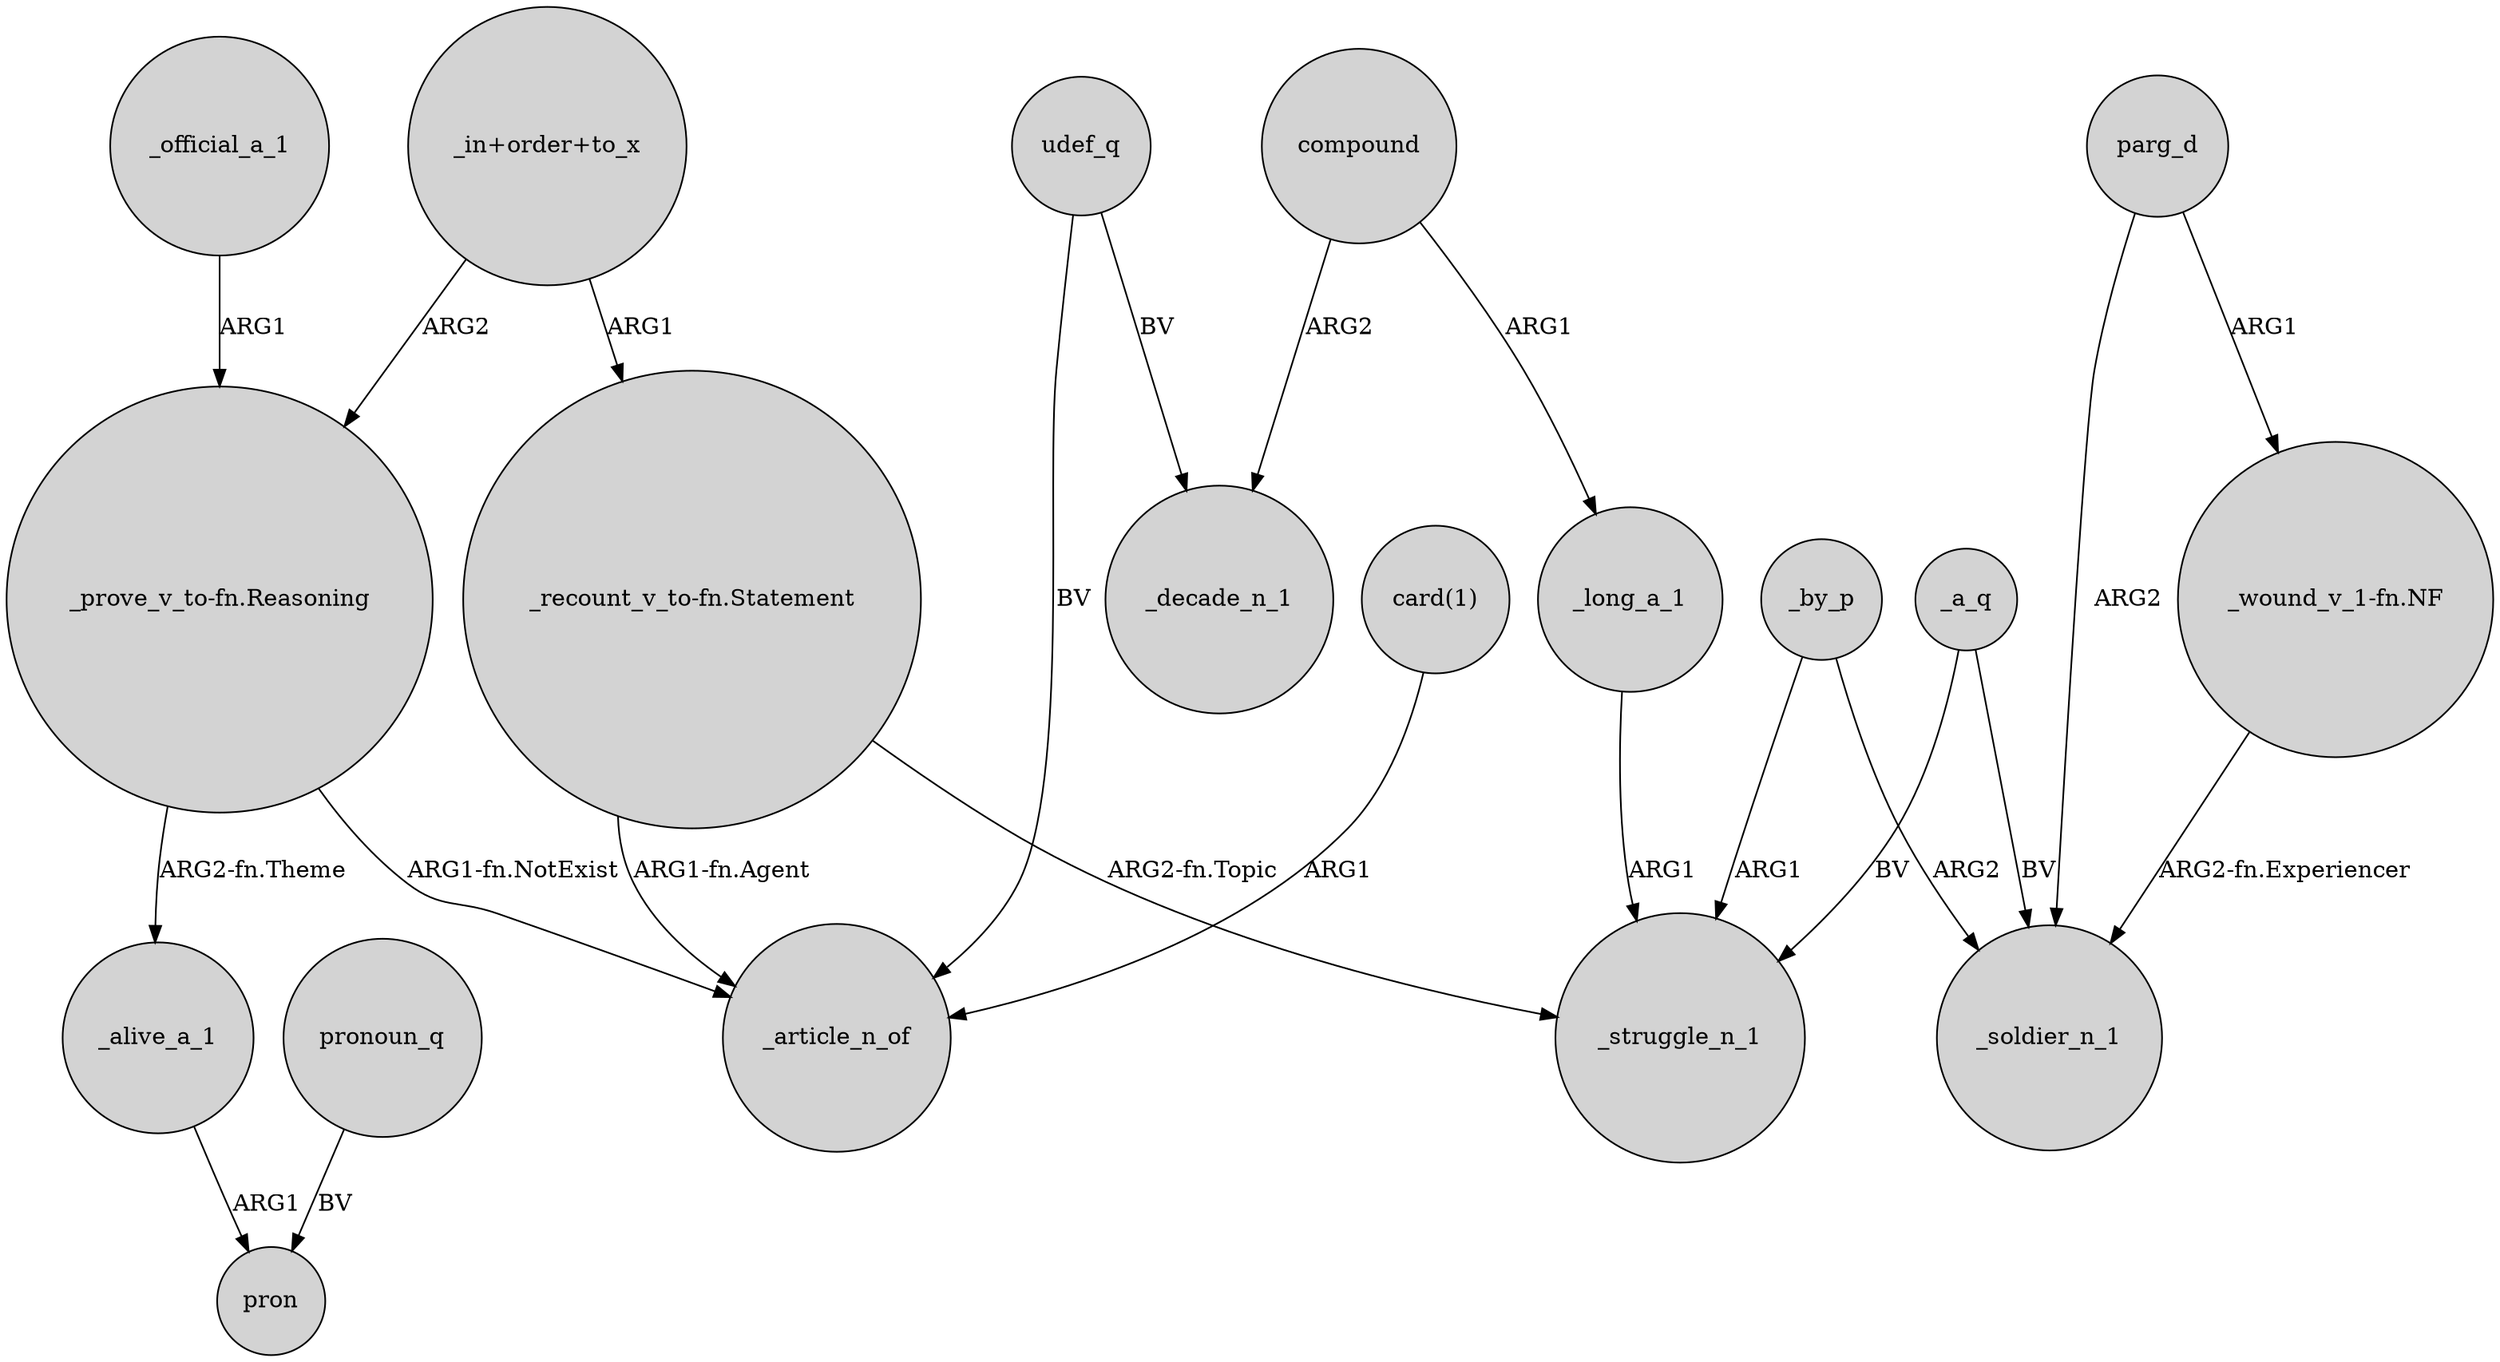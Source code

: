 digraph {
	node [shape=circle style=filled]
	compound -> _long_a_1 [label=ARG1]
	_alive_a_1 -> pron [label=ARG1]
	"_prove_v_to-fn.Reasoning" -> _article_n_of [label="ARG1-fn.NotExist"]
	"_in+order+to_x" -> "_recount_v_to-fn.Statement" [label=ARG1]
	_a_q -> _struggle_n_1 [label=BV]
	_official_a_1 -> "_prove_v_to-fn.Reasoning" [label=ARG1]
	"_wound_v_1-fn.NF" -> _soldier_n_1 [label="ARG2-fn.Experiencer"]
	"_prove_v_to-fn.Reasoning" -> _alive_a_1 [label="ARG2-fn.Theme"]
	"_recount_v_to-fn.Statement" -> _struggle_n_1 [label="ARG2-fn.Topic"]
	"_recount_v_to-fn.Statement" -> _article_n_of [label="ARG1-fn.Agent"]
	udef_q -> _decade_n_1 [label=BV]
	"_in+order+to_x" -> "_prove_v_to-fn.Reasoning" [label=ARG2]
	pronoun_q -> pron [label=BV]
	_by_p -> _struggle_n_1 [label=ARG1]
	_a_q -> _soldier_n_1 [label=BV]
	_long_a_1 -> _struggle_n_1 [label=ARG1]
	udef_q -> _article_n_of [label=BV]
	parg_d -> _soldier_n_1 [label=ARG2]
	compound -> _decade_n_1 [label=ARG2]
	"card(1)" -> _article_n_of [label=ARG1]
	parg_d -> "_wound_v_1-fn.NF" [label=ARG1]
	_by_p -> _soldier_n_1 [label=ARG2]
}
